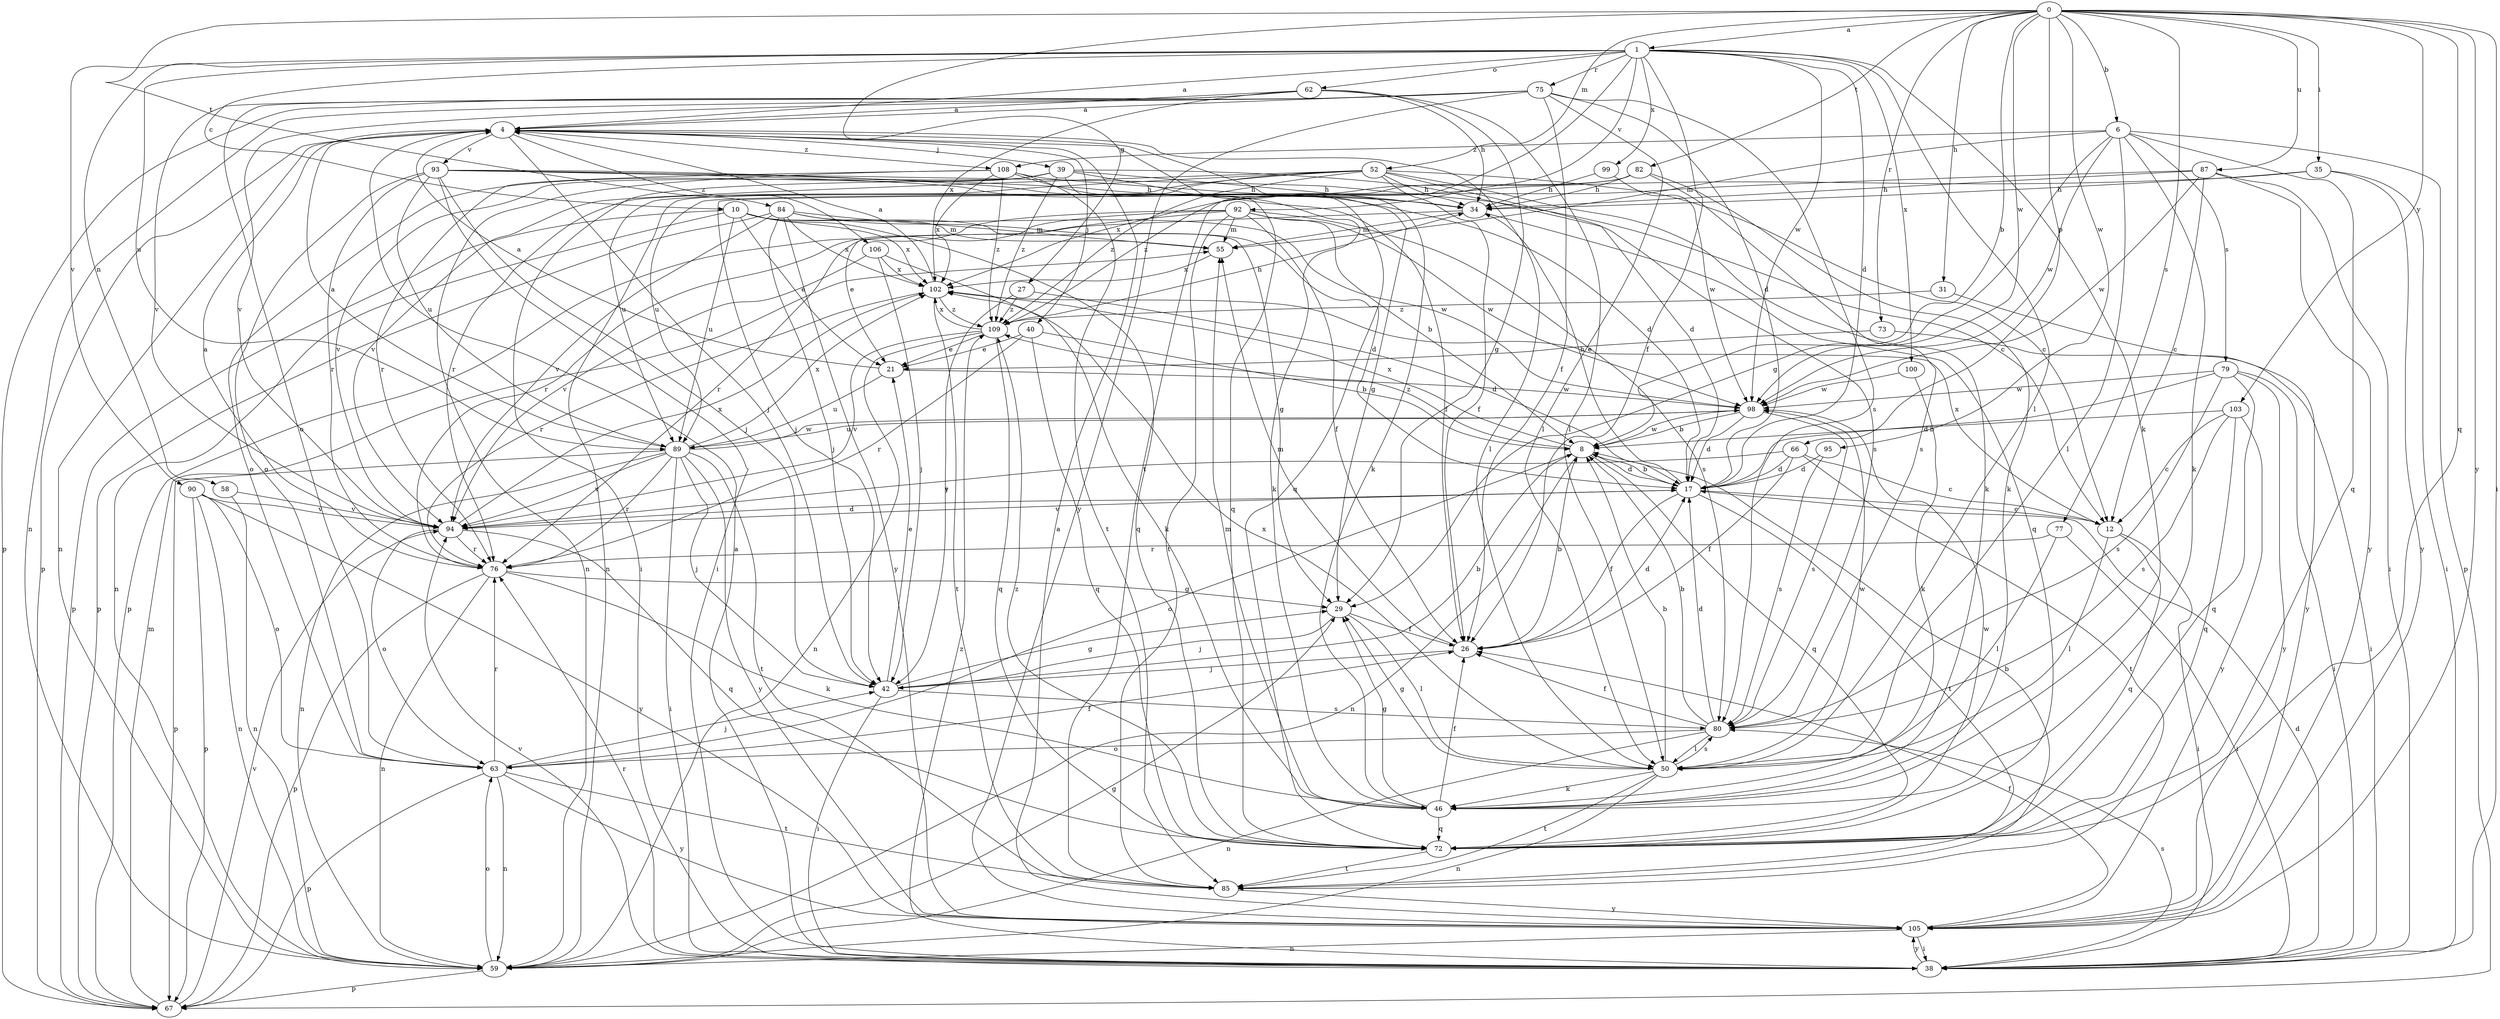 strict digraph  {
0;
1;
4;
6;
8;
10;
12;
17;
21;
26;
27;
29;
31;
34;
35;
38;
39;
40;
42;
46;
50;
52;
55;
58;
59;
62;
63;
66;
67;
72;
73;
75;
76;
77;
79;
80;
82;
84;
85;
87;
89;
90;
92;
93;
94;
95;
98;
99;
100;
102;
103;
105;
106;
108;
109;
0 -> 1  [label=a];
0 -> 6  [label=b];
0 -> 8  [label=b];
0 -> 27  [label=g];
0 -> 31  [label=h];
0 -> 35  [label=i];
0 -> 38  [label=i];
0 -> 52  [label=m];
0 -> 66  [label=p];
0 -> 72  [label=q];
0 -> 73  [label=r];
0 -> 77  [label=s];
0 -> 82  [label=t];
0 -> 84  [label=t];
0 -> 87  [label=u];
0 -> 95  [label=w];
0 -> 98  [label=w];
0 -> 103  [label=y];
0 -> 105  [label=y];
1 -> 4  [label=a];
1 -> 10  [label=c];
1 -> 17  [label=d];
1 -> 26  [label=f];
1 -> 46  [label=k];
1 -> 50  [label=l];
1 -> 58  [label=n];
1 -> 62  [label=o];
1 -> 75  [label=r];
1 -> 85  [label=t];
1 -> 89  [label=u];
1 -> 90  [label=v];
1 -> 92  [label=v];
1 -> 98  [label=w];
1 -> 99  [label=x];
1 -> 100  [label=x];
4 -> 39  [label=j];
4 -> 40  [label=j];
4 -> 42  [label=j];
4 -> 46  [label=k];
4 -> 50  [label=l];
4 -> 59  [label=n];
4 -> 67  [label=p];
4 -> 72  [label=q];
4 -> 93  [label=v];
4 -> 106  [label=z];
4 -> 108  [label=z];
6 -> 29  [label=g];
6 -> 46  [label=k];
6 -> 50  [label=l];
6 -> 55  [label=m];
6 -> 67  [label=p];
6 -> 72  [label=q];
6 -> 79  [label=s];
6 -> 98  [label=w];
6 -> 108  [label=z];
8 -> 17  [label=d];
8 -> 59  [label=n];
8 -> 63  [label=o];
8 -> 72  [label=q];
8 -> 98  [label=w];
8 -> 102  [label=x];
8 -> 109  [label=z];
10 -> 21  [label=e];
10 -> 29  [label=g];
10 -> 55  [label=m];
10 -> 59  [label=n];
10 -> 67  [label=p];
10 -> 72  [label=q];
10 -> 89  [label=u];
10 -> 102  [label=x];
12 -> 38  [label=i];
12 -> 50  [label=l];
12 -> 72  [label=q];
12 -> 102  [label=x];
17 -> 8  [label=b];
17 -> 12  [label=c];
17 -> 26  [label=f];
17 -> 34  [label=h];
17 -> 85  [label=t];
17 -> 94  [label=v];
21 -> 4  [label=a];
21 -> 89  [label=u];
21 -> 98  [label=w];
26 -> 8  [label=b];
26 -> 17  [label=d];
26 -> 42  [label=j];
26 -> 55  [label=m];
27 -> 17  [label=d];
27 -> 42  [label=j];
27 -> 109  [label=z];
29 -> 26  [label=f];
29 -> 42  [label=j];
29 -> 50  [label=l];
31 -> 105  [label=y];
31 -> 109  [label=z];
34 -> 55  [label=m];
34 -> 72  [label=q];
34 -> 76  [label=r];
35 -> 34  [label=h];
35 -> 38  [label=i];
35 -> 102  [label=x];
35 -> 105  [label=y];
38 -> 4  [label=a];
38 -> 17  [label=d];
38 -> 76  [label=r];
38 -> 80  [label=s];
38 -> 94  [label=v];
38 -> 105  [label=y];
38 -> 109  [label=z];
39 -> 34  [label=h];
39 -> 38  [label=i];
39 -> 46  [label=k];
39 -> 63  [label=o];
39 -> 72  [label=q];
39 -> 80  [label=s];
39 -> 94  [label=v];
39 -> 109  [label=z];
40 -> 8  [label=b];
40 -> 21  [label=e];
40 -> 72  [label=q];
40 -> 76  [label=r];
42 -> 8  [label=b];
42 -> 21  [label=e];
42 -> 29  [label=g];
42 -> 38  [label=i];
42 -> 80  [label=s];
46 -> 26  [label=f];
46 -> 29  [label=g];
46 -> 55  [label=m];
46 -> 72  [label=q];
50 -> 8  [label=b];
50 -> 29  [label=g];
50 -> 46  [label=k];
50 -> 59  [label=n];
50 -> 80  [label=s];
50 -> 85  [label=t];
50 -> 98  [label=w];
50 -> 102  [label=x];
52 -> 12  [label=c];
52 -> 17  [label=d];
52 -> 26  [label=f];
52 -> 34  [label=h];
52 -> 46  [label=k];
52 -> 59  [label=n];
52 -> 76  [label=r];
52 -> 89  [label=u];
52 -> 94  [label=v];
52 -> 109  [label=z];
55 -> 102  [label=x];
58 -> 59  [label=n];
58 -> 94  [label=v];
59 -> 29  [label=g];
59 -> 63  [label=o];
59 -> 67  [label=p];
62 -> 4  [label=a];
62 -> 29  [label=g];
62 -> 34  [label=h];
62 -> 50  [label=l];
62 -> 63  [label=o];
62 -> 94  [label=v];
62 -> 102  [label=x];
63 -> 26  [label=f];
63 -> 42  [label=j];
63 -> 59  [label=n];
63 -> 67  [label=p];
63 -> 76  [label=r];
63 -> 85  [label=t];
63 -> 105  [label=y];
66 -> 12  [label=c];
66 -> 17  [label=d];
66 -> 26  [label=f];
66 -> 85  [label=t];
66 -> 94  [label=v];
67 -> 55  [label=m];
67 -> 94  [label=v];
72 -> 85  [label=t];
72 -> 98  [label=w];
72 -> 109  [label=z];
73 -> 21  [label=e];
73 -> 38  [label=i];
75 -> 4  [label=a];
75 -> 17  [label=d];
75 -> 26  [label=f];
75 -> 50  [label=l];
75 -> 59  [label=n];
75 -> 67  [label=p];
75 -> 80  [label=s];
75 -> 94  [label=v];
75 -> 105  [label=y];
76 -> 4  [label=a];
76 -> 29  [label=g];
76 -> 46  [label=k];
76 -> 59  [label=n];
76 -> 67  [label=p];
77 -> 38  [label=i];
77 -> 50  [label=l];
77 -> 76  [label=r];
79 -> 17  [label=d];
79 -> 38  [label=i];
79 -> 72  [label=q];
79 -> 80  [label=s];
79 -> 98  [label=w];
79 -> 105  [label=y];
80 -> 8  [label=b];
80 -> 17  [label=d];
80 -> 26  [label=f];
80 -> 50  [label=l];
80 -> 59  [label=n];
80 -> 63  [label=o];
82 -> 34  [label=h];
82 -> 42  [label=j];
82 -> 46  [label=k];
82 -> 80  [label=s];
82 -> 89  [label=u];
84 -> 17  [label=d];
84 -> 42  [label=j];
84 -> 55  [label=m];
84 -> 67  [label=p];
84 -> 94  [label=v];
84 -> 98  [label=w];
84 -> 102  [label=x];
84 -> 105  [label=y];
85 -> 8  [label=b];
85 -> 105  [label=y];
87 -> 12  [label=c];
87 -> 34  [label=h];
87 -> 38  [label=i];
87 -> 98  [label=w];
87 -> 105  [label=y];
87 -> 109  [label=z];
89 -> 4  [label=a];
89 -> 38  [label=i];
89 -> 42  [label=j];
89 -> 59  [label=n];
89 -> 67  [label=p];
89 -> 76  [label=r];
89 -> 85  [label=t];
89 -> 94  [label=v];
89 -> 98  [label=w];
89 -> 102  [label=x];
89 -> 105  [label=y];
90 -> 59  [label=n];
90 -> 63  [label=o];
90 -> 67  [label=p];
90 -> 94  [label=v];
90 -> 105  [label=y];
92 -> 8  [label=b];
92 -> 21  [label=e];
92 -> 26  [label=f];
92 -> 55  [label=m];
92 -> 67  [label=p];
92 -> 76  [label=r];
92 -> 80  [label=s];
92 -> 85  [label=t];
92 -> 98  [label=w];
93 -> 12  [label=c];
93 -> 17  [label=d];
93 -> 26  [label=f];
93 -> 34  [label=h];
93 -> 38  [label=i];
93 -> 42  [label=j];
93 -> 63  [label=o];
93 -> 76  [label=r];
93 -> 89  [label=u];
94 -> 17  [label=d];
94 -> 63  [label=o];
94 -> 72  [label=q];
94 -> 76  [label=r];
94 -> 102  [label=x];
95 -> 17  [label=d];
95 -> 80  [label=s];
98 -> 8  [label=b];
98 -> 17  [label=d];
98 -> 80  [label=s];
98 -> 89  [label=u];
99 -> 34  [label=h];
99 -> 98  [label=w];
100 -> 46  [label=k];
100 -> 98  [label=w];
102 -> 4  [label=a];
102 -> 76  [label=r];
102 -> 85  [label=t];
102 -> 109  [label=z];
103 -> 8  [label=b];
103 -> 12  [label=c];
103 -> 72  [label=q];
103 -> 80  [label=s];
103 -> 105  [label=y];
105 -> 4  [label=a];
105 -> 26  [label=f];
105 -> 38  [label=i];
105 -> 59  [label=n];
106 -> 42  [label=j];
106 -> 46  [label=k];
106 -> 94  [label=v];
106 -> 102  [label=x];
108 -> 29  [label=g];
108 -> 34  [label=h];
108 -> 59  [label=n];
108 -> 76  [label=r];
108 -> 85  [label=t];
108 -> 102  [label=x];
108 -> 109  [label=z];
109 -> 21  [label=e];
109 -> 34  [label=h];
109 -> 59  [label=n];
109 -> 72  [label=q];
109 -> 94  [label=v];
109 -> 102  [label=x];
}
